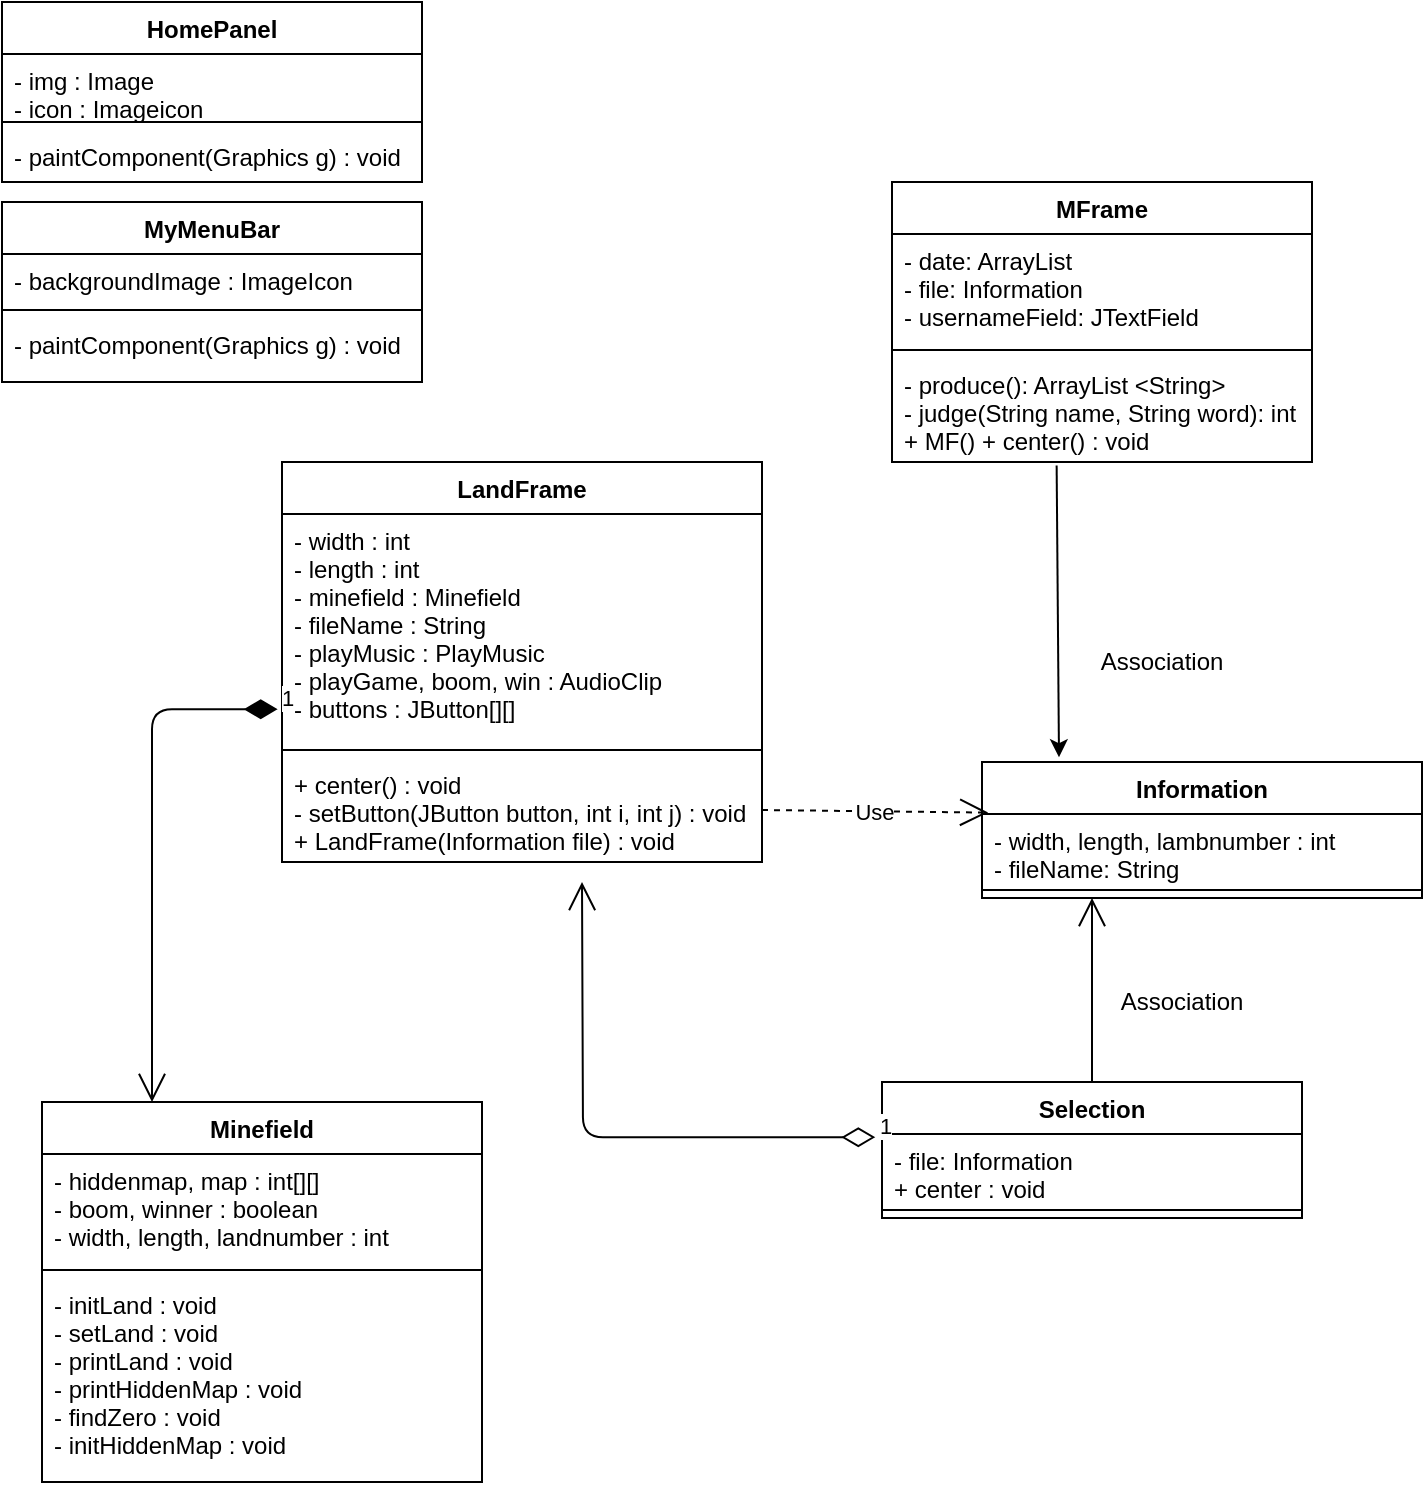 <mxfile version="14.5.4" type="github">
  <diagram id="C5RBs43oDa-KdzZeNtuy" name="Page-1">
    <mxGraphModel dx="1874" dy="1963" grid="1" gridSize="10" guides="1" tooltips="1" connect="1" arrows="1" fold="1" page="1" pageScale="1" pageWidth="827" pageHeight="1169" math="0" shadow="0">
      <root>
        <mxCell id="WIyWlLk6GJQsqaUBKTNV-0" />
        <mxCell id="WIyWlLk6GJQsqaUBKTNV-1" parent="WIyWlLk6GJQsqaUBKTNV-0" />
        <mxCell id="CPutb8Eh69h9gtbtdPaH-7" value="MFrame" style="swimlane;fontStyle=1;align=center;verticalAlign=top;childLayout=stackLayout;horizontal=1;startSize=26;horizontalStack=0;resizeParent=1;resizeParentMax=0;resizeLast=0;collapsible=1;marginBottom=0;" parent="WIyWlLk6GJQsqaUBKTNV-1" vertex="1">
          <mxGeometry x="505" y="-960" width="210" height="140" as="geometry" />
        </mxCell>
        <mxCell id="CPutb8Eh69h9gtbtdPaH-8" value="- date: ArrayList&#xa;- file: Information&#xa;- usernameField: JTextField" style="text;strokeColor=none;fillColor=none;align=left;verticalAlign=top;spacingLeft=4;spacingRight=4;overflow=hidden;rotatable=0;points=[[0,0.5],[1,0.5]];portConstraint=eastwest;" parent="CPutb8Eh69h9gtbtdPaH-7" vertex="1">
          <mxGeometry y="26" width="210" height="54" as="geometry" />
        </mxCell>
        <mxCell id="CPutb8Eh69h9gtbtdPaH-9" value="" style="line;strokeWidth=1;fillColor=none;align=left;verticalAlign=middle;spacingTop=-1;spacingLeft=3;spacingRight=3;rotatable=0;labelPosition=right;points=[];portConstraint=eastwest;" parent="CPutb8Eh69h9gtbtdPaH-7" vertex="1">
          <mxGeometry y="80" width="210" height="8" as="geometry" />
        </mxCell>
        <mxCell id="CPutb8Eh69h9gtbtdPaH-10" value="- produce(): ArrayList &lt;String&gt;&#xa;- judge(String name, String word): int&#xa;+ MF() + center() : void" style="text;strokeColor=none;fillColor=none;align=left;verticalAlign=top;spacingLeft=4;spacingRight=4;overflow=hidden;rotatable=0;points=[[0,0.5],[1,0.5]];portConstraint=eastwest;" parent="CPutb8Eh69h9gtbtdPaH-7" vertex="1">
          <mxGeometry y="88" width="210" height="52" as="geometry" />
        </mxCell>
        <mxCell id="CPutb8Eh69h9gtbtdPaH-17" value="Information" style="swimlane;fontStyle=1;align=center;verticalAlign=top;childLayout=stackLayout;horizontal=1;startSize=26;horizontalStack=0;resizeParent=1;resizeParentMax=0;resizeLast=0;collapsible=1;marginBottom=0;" parent="WIyWlLk6GJQsqaUBKTNV-1" vertex="1">
          <mxGeometry x="550" y="-670" width="220" height="68" as="geometry" />
        </mxCell>
        <mxCell id="CPutb8Eh69h9gtbtdPaH-18" value="- width, length, lambnumber : int&#xa;- fileName: String" style="text;strokeColor=none;fillColor=none;align=left;verticalAlign=top;spacingLeft=4;spacingRight=4;overflow=hidden;rotatable=0;points=[[0,0.5],[1,0.5]];portConstraint=eastwest;" parent="CPutb8Eh69h9gtbtdPaH-17" vertex="1">
          <mxGeometry y="26" width="220" height="34" as="geometry" />
        </mxCell>
        <mxCell id="CPutb8Eh69h9gtbtdPaH-19" value="" style="line;strokeWidth=1;fillColor=none;align=left;verticalAlign=middle;spacingTop=-1;spacingLeft=3;spacingRight=3;rotatable=0;labelPosition=right;points=[];portConstraint=eastwest;" parent="CPutb8Eh69h9gtbtdPaH-17" vertex="1">
          <mxGeometry y="60" width="220" height="8" as="geometry" />
        </mxCell>
        <mxCell id="CPutb8Eh69h9gtbtdPaH-21" value="Selection" style="swimlane;fontStyle=1;align=center;verticalAlign=top;childLayout=stackLayout;horizontal=1;startSize=26;horizontalStack=0;resizeParent=1;resizeParentMax=0;resizeLast=0;collapsible=1;marginBottom=0;" parent="WIyWlLk6GJQsqaUBKTNV-1" vertex="1">
          <mxGeometry x="500" y="-510" width="210" height="68" as="geometry" />
        </mxCell>
        <mxCell id="CPutb8Eh69h9gtbtdPaH-22" value="- file: Information&#xa;+ center : void" style="text;strokeColor=none;fillColor=none;align=left;verticalAlign=top;spacingLeft=4;spacingRight=4;overflow=hidden;rotatable=0;points=[[0,0.5],[1,0.5]];portConstraint=eastwest;" parent="CPutb8Eh69h9gtbtdPaH-21" vertex="1">
          <mxGeometry y="26" width="210" height="34" as="geometry" />
        </mxCell>
        <mxCell id="CPutb8Eh69h9gtbtdPaH-23" value="" style="line;strokeWidth=1;fillColor=none;align=left;verticalAlign=middle;spacingTop=-1;spacingLeft=3;spacingRight=3;rotatable=0;labelPosition=right;points=[];portConstraint=eastwest;" parent="CPutb8Eh69h9gtbtdPaH-21" vertex="1">
          <mxGeometry y="60" width="210" height="8" as="geometry" />
        </mxCell>
        <mxCell id="CPutb8Eh69h9gtbtdPaH-25" value="MyMenuBar" style="swimlane;fontStyle=1;align=center;verticalAlign=top;childLayout=stackLayout;horizontal=1;startSize=26;horizontalStack=0;resizeParent=1;resizeParentMax=0;resizeLast=0;collapsible=1;marginBottom=0;" parent="WIyWlLk6GJQsqaUBKTNV-1" vertex="1">
          <mxGeometry x="60" y="-950" width="210" height="90" as="geometry" />
        </mxCell>
        <mxCell id="CPutb8Eh69h9gtbtdPaH-26" value="- backgroundImage : ImageIcon" style="text;strokeColor=none;fillColor=none;align=left;verticalAlign=top;spacingLeft=4;spacingRight=4;overflow=hidden;rotatable=0;points=[[0,0.5],[1,0.5]];portConstraint=eastwest;" parent="CPutb8Eh69h9gtbtdPaH-25" vertex="1">
          <mxGeometry y="26" width="210" height="24" as="geometry" />
        </mxCell>
        <mxCell id="CPutb8Eh69h9gtbtdPaH-27" value="" style="line;strokeWidth=1;fillColor=none;align=left;verticalAlign=middle;spacingTop=-1;spacingLeft=3;spacingRight=3;rotatable=0;labelPosition=right;points=[];portConstraint=eastwest;" parent="CPutb8Eh69h9gtbtdPaH-25" vertex="1">
          <mxGeometry y="50" width="210" height="8" as="geometry" />
        </mxCell>
        <mxCell id="CPutb8Eh69h9gtbtdPaH-28" value="- paintComponent(Graphics g) : void" style="text;strokeColor=none;fillColor=none;align=left;verticalAlign=top;spacingLeft=4;spacingRight=4;overflow=hidden;rotatable=0;points=[[0,0.5],[1,0.5]];portConstraint=eastwest;" parent="CPutb8Eh69h9gtbtdPaH-25" vertex="1">
          <mxGeometry y="58" width="210" height="32" as="geometry" />
        </mxCell>
        <mxCell id="CPutb8Eh69h9gtbtdPaH-29" value="LandFrame" style="swimlane;fontStyle=1;align=center;verticalAlign=top;childLayout=stackLayout;horizontal=1;startSize=26;horizontalStack=0;resizeParent=1;resizeParentMax=0;resizeLast=0;collapsible=1;marginBottom=0;" parent="WIyWlLk6GJQsqaUBKTNV-1" vertex="1">
          <mxGeometry x="200" y="-820" width="240" height="200" as="geometry" />
        </mxCell>
        <mxCell id="CPutb8Eh69h9gtbtdPaH-30" value="- width : int&#xa;- length : int&#xa;- minefield : Minefield&#xa;- fileName : String&#xa;- playMusic : PlayMusic&#xa;- playGame, boom, win : AudioClip&#xa;- buttons : JButton[][]&#xa;" style="text;strokeColor=none;fillColor=none;align=left;verticalAlign=top;spacingLeft=4;spacingRight=4;overflow=hidden;rotatable=0;points=[[0,0.5],[1,0.5]];portConstraint=eastwest;" parent="CPutb8Eh69h9gtbtdPaH-29" vertex="1">
          <mxGeometry y="26" width="240" height="114" as="geometry" />
        </mxCell>
        <mxCell id="CPutb8Eh69h9gtbtdPaH-31" value="" style="line;strokeWidth=1;fillColor=none;align=left;verticalAlign=middle;spacingTop=-1;spacingLeft=3;spacingRight=3;rotatable=0;labelPosition=right;points=[];portConstraint=eastwest;" parent="CPutb8Eh69h9gtbtdPaH-29" vertex="1">
          <mxGeometry y="140" width="240" height="8" as="geometry" />
        </mxCell>
        <mxCell id="CPutb8Eh69h9gtbtdPaH-32" value="+ center() : void&#xa;- setButton(JButton button, int i, int j) : void&#xa;+ LandFrame(Information file) : void" style="text;strokeColor=none;fillColor=none;align=left;verticalAlign=top;spacingLeft=4;spacingRight=4;overflow=hidden;rotatable=0;points=[[0,0.5],[1,0.5]];portConstraint=eastwest;" parent="CPutb8Eh69h9gtbtdPaH-29" vertex="1">
          <mxGeometry y="148" width="240" height="52" as="geometry" />
        </mxCell>
        <mxCell id="wc4InwyWiUyK8ALS0Piu-0" value="HomePanel&#xa;" style="swimlane;fontStyle=1;align=center;verticalAlign=top;childLayout=stackLayout;horizontal=1;startSize=26;horizontalStack=0;resizeParent=1;resizeParentMax=0;resizeLast=0;collapsible=1;marginBottom=0;" parent="WIyWlLk6GJQsqaUBKTNV-1" vertex="1">
          <mxGeometry x="60" y="-1050" width="210" height="90" as="geometry" />
        </mxCell>
        <mxCell id="wc4InwyWiUyK8ALS0Piu-1" value="- img : Image&#xa;- icon : Imageicon" style="text;strokeColor=none;fillColor=none;align=left;verticalAlign=top;spacingLeft=4;spacingRight=4;overflow=hidden;rotatable=0;points=[[0,0.5],[1,0.5]];portConstraint=eastwest;" parent="wc4InwyWiUyK8ALS0Piu-0" vertex="1">
          <mxGeometry y="26" width="210" height="30" as="geometry" />
        </mxCell>
        <mxCell id="wc4InwyWiUyK8ALS0Piu-2" value="" style="line;strokeWidth=1;fillColor=none;align=left;verticalAlign=middle;spacingTop=-1;spacingLeft=3;spacingRight=3;rotatable=0;labelPosition=right;points=[];portConstraint=eastwest;" parent="wc4InwyWiUyK8ALS0Piu-0" vertex="1">
          <mxGeometry y="56" width="210" height="8" as="geometry" />
        </mxCell>
        <mxCell id="wc4InwyWiUyK8ALS0Piu-3" value="- paintComponent(Graphics g) : void" style="text;strokeColor=none;fillColor=none;align=left;verticalAlign=top;spacingLeft=4;spacingRight=4;overflow=hidden;rotatable=0;points=[[0,0.5],[1,0.5]];portConstraint=eastwest;" parent="wc4InwyWiUyK8ALS0Piu-0" vertex="1">
          <mxGeometry y="64" width="210" height="26" as="geometry" />
        </mxCell>
        <mxCell id="wc4InwyWiUyK8ALS0Piu-4" value="Minefield" style="swimlane;fontStyle=1;align=center;verticalAlign=top;childLayout=stackLayout;horizontal=1;startSize=26;horizontalStack=0;resizeParent=1;resizeParentMax=0;resizeLast=0;collapsible=1;marginBottom=0;" parent="WIyWlLk6GJQsqaUBKTNV-1" vertex="1">
          <mxGeometry x="80" y="-500" width="220" height="190" as="geometry" />
        </mxCell>
        <mxCell id="wc4InwyWiUyK8ALS0Piu-5" value="- hiddenmap, map : int[][]&#xa;- boom, winner : boolean&#xa;- width, length, landnumber : int" style="text;strokeColor=none;fillColor=none;align=left;verticalAlign=top;spacingLeft=4;spacingRight=4;overflow=hidden;rotatable=0;points=[[0,0.5],[1,0.5]];portConstraint=eastwest;" parent="wc4InwyWiUyK8ALS0Piu-4" vertex="1">
          <mxGeometry y="26" width="220" height="54" as="geometry" />
        </mxCell>
        <mxCell id="wc4InwyWiUyK8ALS0Piu-6" value="" style="line;strokeWidth=1;fillColor=none;align=left;verticalAlign=middle;spacingTop=-1;spacingLeft=3;spacingRight=3;rotatable=0;labelPosition=right;points=[];portConstraint=eastwest;" parent="wc4InwyWiUyK8ALS0Piu-4" vertex="1">
          <mxGeometry y="80" width="220" height="8" as="geometry" />
        </mxCell>
        <mxCell id="wc4InwyWiUyK8ALS0Piu-7" value="- initLand : void&#xa;- setLand : void&#xa;- printLand : void&#xa;- printHiddenMap : void&#xa;- findZero : void&#xa;- initHiddenMap : void&#xa;" style="text;strokeColor=none;fillColor=none;align=left;verticalAlign=top;spacingLeft=4;spacingRight=4;overflow=hidden;rotatable=0;points=[[0,0.5],[1,0.5]];portConstraint=eastwest;" parent="wc4InwyWiUyK8ALS0Piu-4" vertex="1">
          <mxGeometry y="88" width="220" height="102" as="geometry" />
        </mxCell>
        <mxCell id="wc4InwyWiUyK8ALS0Piu-12" value="Association" style="text;html=1;strokeColor=none;fillColor=none;align=center;verticalAlign=middle;whiteSpace=wrap;rounded=0;" parent="WIyWlLk6GJQsqaUBKTNV-1" vertex="1">
          <mxGeometry x="590" y="-730" width="100" height="20" as="geometry" />
        </mxCell>
        <mxCell id="wc4InwyWiUyK8ALS0Piu-21" value="" style="endArrow=classic;html=1;exitX=0.392;exitY=1.033;exitDx=0;exitDy=0;exitPerimeter=0;entryX=0.175;entryY=-0.035;entryDx=0;entryDy=0;entryPerimeter=0;" parent="WIyWlLk6GJQsqaUBKTNV-1" source="CPutb8Eh69h9gtbtdPaH-10" target="CPutb8Eh69h9gtbtdPaH-17" edge="1">
          <mxGeometry width="50" height="50" relative="1" as="geometry">
            <mxPoint x="710" y="-490" as="sourcePoint" />
            <mxPoint x="760" y="-540" as="targetPoint" />
          </mxGeometry>
        </mxCell>
        <mxCell id="wc4InwyWiUyK8ALS0Piu-22" value="1" style="endArrow=open;html=1;endSize=12;startArrow=diamondThin;startSize=14;startFill=0;edgeStyle=orthogonalEdgeStyle;align=left;verticalAlign=bottom;exitX=-0.016;exitY=0.048;exitDx=0;exitDy=0;exitPerimeter=0;" parent="WIyWlLk6GJQsqaUBKTNV-1" source="CPutb8Eh69h9gtbtdPaH-22" edge="1">
          <mxGeometry x="-1" y="3" relative="1" as="geometry">
            <mxPoint x="150" y="-540" as="sourcePoint" />
            <mxPoint x="350" y="-610" as="targetPoint" />
          </mxGeometry>
        </mxCell>
        <mxCell id="wc4InwyWiUyK8ALS0Piu-25" value="Use" style="endArrow=open;endSize=12;dashed=1;html=1;exitX=1;exitY=0.5;exitDx=0;exitDy=0;entryX=0.014;entryY=0.372;entryDx=0;entryDy=0;entryPerimeter=0;" parent="WIyWlLk6GJQsqaUBKTNV-1" source="CPutb8Eh69h9gtbtdPaH-32" target="CPutb8Eh69h9gtbtdPaH-17" edge="1">
          <mxGeometry width="160" relative="1" as="geometry">
            <mxPoint x="150" y="-540" as="sourcePoint" />
            <mxPoint x="310" y="-540" as="targetPoint" />
          </mxGeometry>
        </mxCell>
        <mxCell id="wc4InwyWiUyK8ALS0Piu-26" value="" style="endArrow=open;endFill=1;endSize=12;html=1;exitX=0.5;exitY=0;exitDx=0;exitDy=0;entryX=0.25;entryY=1;entryDx=0;entryDy=0;" parent="WIyWlLk6GJQsqaUBKTNV-1" source="CPutb8Eh69h9gtbtdPaH-21" target="CPutb8Eh69h9gtbtdPaH-17" edge="1">
          <mxGeometry width="160" relative="1" as="geometry">
            <mxPoint x="390" y="-540" as="sourcePoint" />
            <mxPoint x="550" y="-540" as="targetPoint" />
          </mxGeometry>
        </mxCell>
        <mxCell id="wc4InwyWiUyK8ALS0Piu-27" value="Association" style="text;html=1;strokeColor=none;fillColor=none;align=center;verticalAlign=middle;whiteSpace=wrap;rounded=0;" parent="WIyWlLk6GJQsqaUBKTNV-1" vertex="1">
          <mxGeometry x="600" y="-560" width="100" height="20" as="geometry" />
        </mxCell>
        <mxCell id="wc4InwyWiUyK8ALS0Piu-28" value="1" style="endArrow=open;html=1;endSize=12;startArrow=diamondThin;startSize=14;startFill=1;edgeStyle=orthogonalEdgeStyle;align=left;verticalAlign=bottom;exitX=-0.009;exitY=0.856;exitDx=0;exitDy=0;exitPerimeter=0;entryX=0.25;entryY=0;entryDx=0;entryDy=0;" parent="WIyWlLk6GJQsqaUBKTNV-1" source="CPutb8Eh69h9gtbtdPaH-30" target="wc4InwyWiUyK8ALS0Piu-4" edge="1">
          <mxGeometry x="-1" y="3" relative="1" as="geometry">
            <mxPoint x="390" y="-540" as="sourcePoint" />
            <mxPoint x="550" y="-540" as="targetPoint" />
          </mxGeometry>
        </mxCell>
      </root>
    </mxGraphModel>
  </diagram>
</mxfile>
